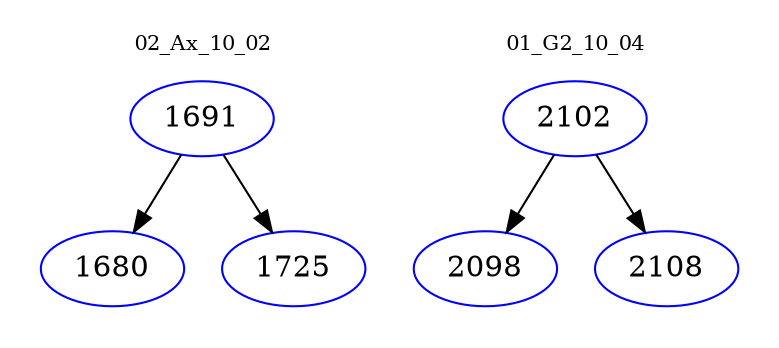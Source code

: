 digraph{
subgraph cluster_0 {
color = white
label = "02_Ax_10_02";
fontsize=10;
T0_1691 [label="1691", color="blue"]
T0_1691 -> T0_1680 [color="black"]
T0_1680 [label="1680", color="blue"]
T0_1691 -> T0_1725 [color="black"]
T0_1725 [label="1725", color="blue"]
}
subgraph cluster_1 {
color = white
label = "01_G2_10_04";
fontsize=10;
T1_2102 [label="2102", color="blue"]
T1_2102 -> T1_2098 [color="black"]
T1_2098 [label="2098", color="blue"]
T1_2102 -> T1_2108 [color="black"]
T1_2108 [label="2108", color="blue"]
}
}
